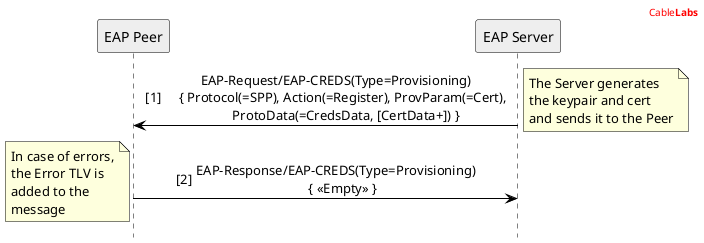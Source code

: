 
@startuml

'' header information
header
<font color="red">Cable<b>Labs</b></font>
endheader

'' Use this to hide the foot boxes
hide footbox

skinparam sequenceMessageAlign center
skinparam NoteBorderColor black
'' skinparam BackgroundColor #ddd

skinparam sequence {
	borderColor black
	ArrowColor black
	ActorBorderColor black
	ParticipantBorderColor black
	LifeLineBorderColor black
	LifeLineBackgroundColor white
}

'' Participants Declaration
Participant "EAP Peer" as P #eee
Participant "EAP Server" as S #eee

autonumber 1 "[##]"

S->P: EAP-Request/EAP-CREDS(Type=Provisioning)\n    { Protocol(=SPP), Action(=Register), ProvParam(=Cert),\n      ProtoData(=CredsData, [CertData+]) }
note right: The Server generates\nthe keypair and cert\nand sends it to the Peer

P->S: EAP-Response/EAP-CREDS(Type=Provisioning)\n    { << Empty >> }
note left: In case of errors,\nthe Error TLV is\nadded to the\nmessage

'' S->P: EAP-Request/EAP-CREDS(Type=Provisioning)\n    { [ ProtoData(=Cert) ], [ CertData+ ] }
'' note right: Provides the\nchain of\ncerts up to\nthe root (included)

'' P->S: EAP-Response/EAP-CREDS(Type=Provisioning)\n    { << Empty Body >> }
'' note right: Phase Two\nEnds


@enduml
